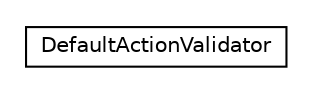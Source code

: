 #!/usr/local/bin/dot
#
# Class diagram 
# Generated by UMLGraph version R5_6-24-gf6e263 (http://www.umlgraph.org/)
#

digraph G {
	edge [fontname="Helvetica",fontsize=10,labelfontname="Helvetica",labelfontsize=10];
	node [fontname="Helvetica",fontsize=10,shape=plaintext];
	nodesep=0.25;
	ranksep=0.5;
	rankdir=LR;
	// com.gwtplatform.dispatch.server.guice.actionvalidator.DefaultActionValidator
	c17209 [label=<<table title="com.gwtplatform.dispatch.server.guice.actionvalidator.DefaultActionValidator" border="0" cellborder="1" cellspacing="0" cellpadding="2" port="p" href="./DefaultActionValidator.html">
		<tr><td><table border="0" cellspacing="0" cellpadding="1">
<tr><td align="center" balign="center"> DefaultActionValidator </td></tr>
		</table></td></tr>
		</table>>, URL="./DefaultActionValidator.html", fontname="Helvetica", fontcolor="black", fontsize=10.0];
}

